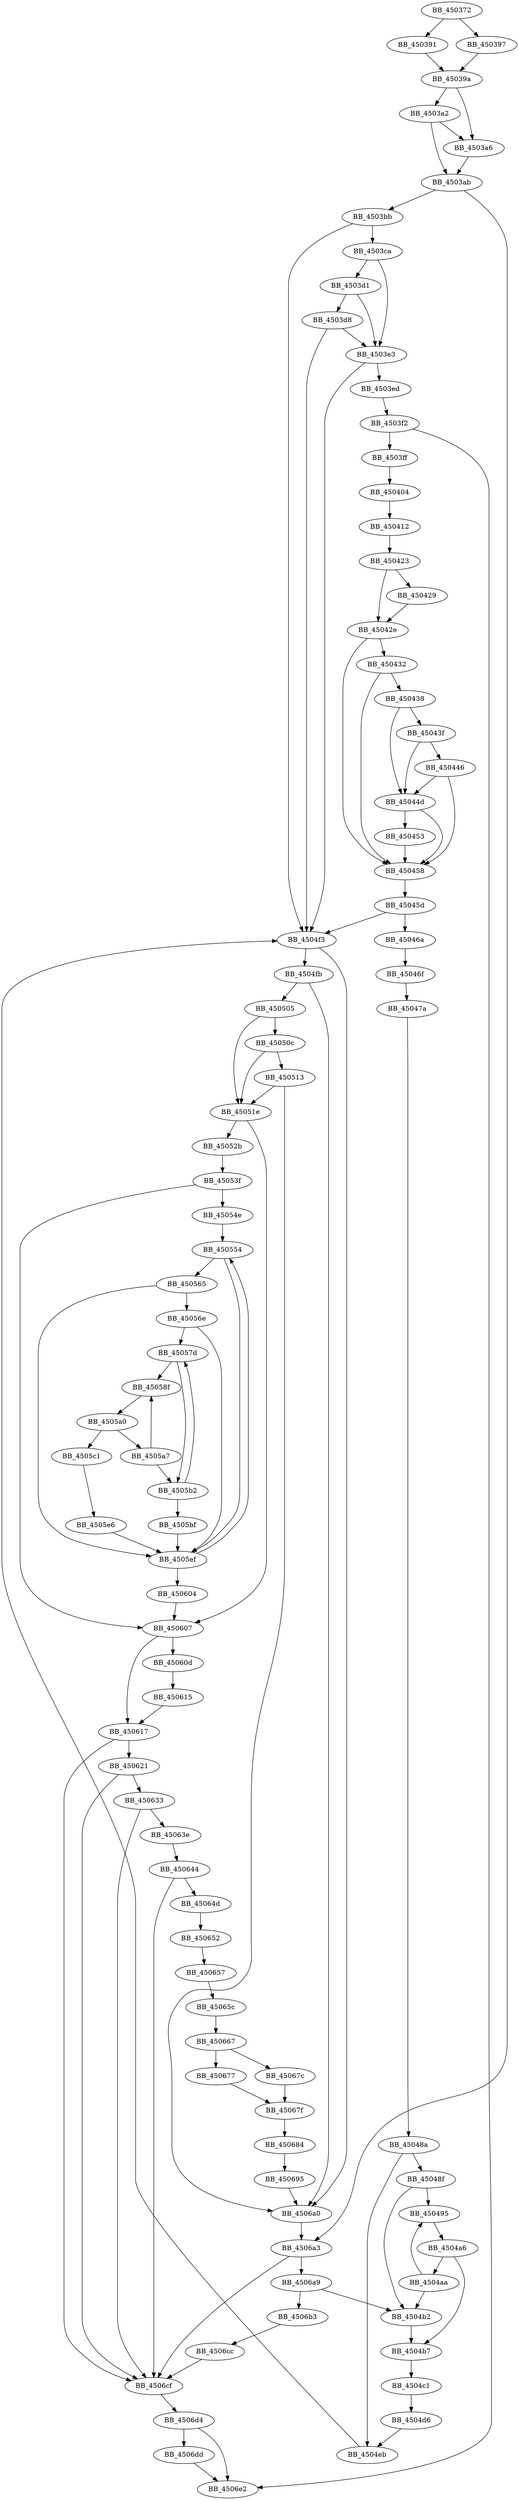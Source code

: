DiGraph sub_450372{
BB_450372->BB_450391
BB_450372->BB_450397
BB_450391->BB_45039a
BB_450397->BB_45039a
BB_45039a->BB_4503a2
BB_45039a->BB_4503a6
BB_4503a2->BB_4503a6
BB_4503a2->BB_4503ab
BB_4503a6->BB_4503ab
BB_4503ab->BB_4503bb
BB_4503ab->BB_4506a3
BB_4503bb->BB_4503ca
BB_4503bb->BB_4504f3
BB_4503ca->BB_4503d1
BB_4503ca->BB_4503e3
BB_4503d1->BB_4503d8
BB_4503d1->BB_4503e3
BB_4503d8->BB_4503e3
BB_4503d8->BB_4504f3
BB_4503e3->BB_4503ed
BB_4503e3->BB_4504f3
BB_4503ed->BB_4503f2
BB_4503f2->BB_4503ff
BB_4503f2->BB_4506e2
BB_4503ff->BB_450404
BB_450404->BB_450412
BB_450412->BB_450423
BB_450423->BB_450429
BB_450423->BB_45042e
BB_450429->BB_45042e
BB_45042e->BB_450432
BB_45042e->BB_450458
BB_450432->BB_450438
BB_450432->BB_450458
BB_450438->BB_45043f
BB_450438->BB_45044d
BB_45043f->BB_450446
BB_45043f->BB_45044d
BB_450446->BB_45044d
BB_450446->BB_450458
BB_45044d->BB_450453
BB_45044d->BB_450458
BB_450453->BB_450458
BB_450458->BB_45045d
BB_45045d->BB_45046a
BB_45045d->BB_4504f3
BB_45046a->BB_45046f
BB_45046f->BB_45047a
BB_45047a->BB_45048a
BB_45048a->BB_45048f
BB_45048a->BB_4504eb
BB_45048f->BB_450495
BB_45048f->BB_4504b2
BB_450495->BB_4504a6
BB_4504a6->BB_4504aa
BB_4504a6->BB_4504b7
BB_4504aa->BB_450495
BB_4504aa->BB_4504b2
BB_4504b2->BB_4504b7
BB_4504b7->BB_4504c1
BB_4504c1->BB_4504d6
BB_4504d6->BB_4504eb
BB_4504eb->BB_4504f3
BB_4504f3->BB_4504fb
BB_4504f3->BB_4506a0
BB_4504fb->BB_450505
BB_4504fb->BB_4506a0
BB_450505->BB_45050c
BB_450505->BB_45051e
BB_45050c->BB_450513
BB_45050c->BB_45051e
BB_450513->BB_45051e
BB_450513->BB_4506a0
BB_45051e->BB_45052b
BB_45051e->BB_450607
BB_45052b->BB_45053f
BB_45053f->BB_45054e
BB_45053f->BB_450607
BB_45054e->BB_450554
BB_450554->BB_450565
BB_450554->BB_4505ef
BB_450565->BB_45056e
BB_450565->BB_4505ef
BB_45056e->BB_45057d
BB_45056e->BB_4505ef
BB_45057d->BB_45058f
BB_45057d->BB_4505b2
BB_45058f->BB_4505a0
BB_4505a0->BB_4505a7
BB_4505a0->BB_4505c1
BB_4505a7->BB_45058f
BB_4505a7->BB_4505b2
BB_4505b2->BB_45057d
BB_4505b2->BB_4505bf
BB_4505bf->BB_4505ef
BB_4505c1->BB_4505e6
BB_4505e6->BB_4505ef
BB_4505ef->BB_450554
BB_4505ef->BB_450604
BB_450604->BB_450607
BB_450607->BB_45060d
BB_450607->BB_450617
BB_45060d->BB_450615
BB_450615->BB_450617
BB_450617->BB_450621
BB_450617->BB_4506cf
BB_450621->BB_450633
BB_450621->BB_4506cf
BB_450633->BB_45063e
BB_450633->BB_4506cf
BB_45063e->BB_450644
BB_450644->BB_45064d
BB_450644->BB_4506cf
BB_45064d->BB_450652
BB_450652->BB_450657
BB_450657->BB_45065c
BB_45065c->BB_450667
BB_450667->BB_450677
BB_450667->BB_45067c
BB_450677->BB_45067f
BB_45067c->BB_45067f
BB_45067f->BB_450684
BB_450684->BB_450695
BB_450695->BB_4506a0
BB_4506a0->BB_4506a3
BB_4506a3->BB_4506a9
BB_4506a3->BB_4506cf
BB_4506a9->BB_4504b2
BB_4506a9->BB_4506b3
BB_4506b3->BB_4506cc
BB_4506cc->BB_4506cf
BB_4506cf->BB_4506d4
BB_4506d4->BB_4506dd
BB_4506d4->BB_4506e2
BB_4506dd->BB_4506e2
}
